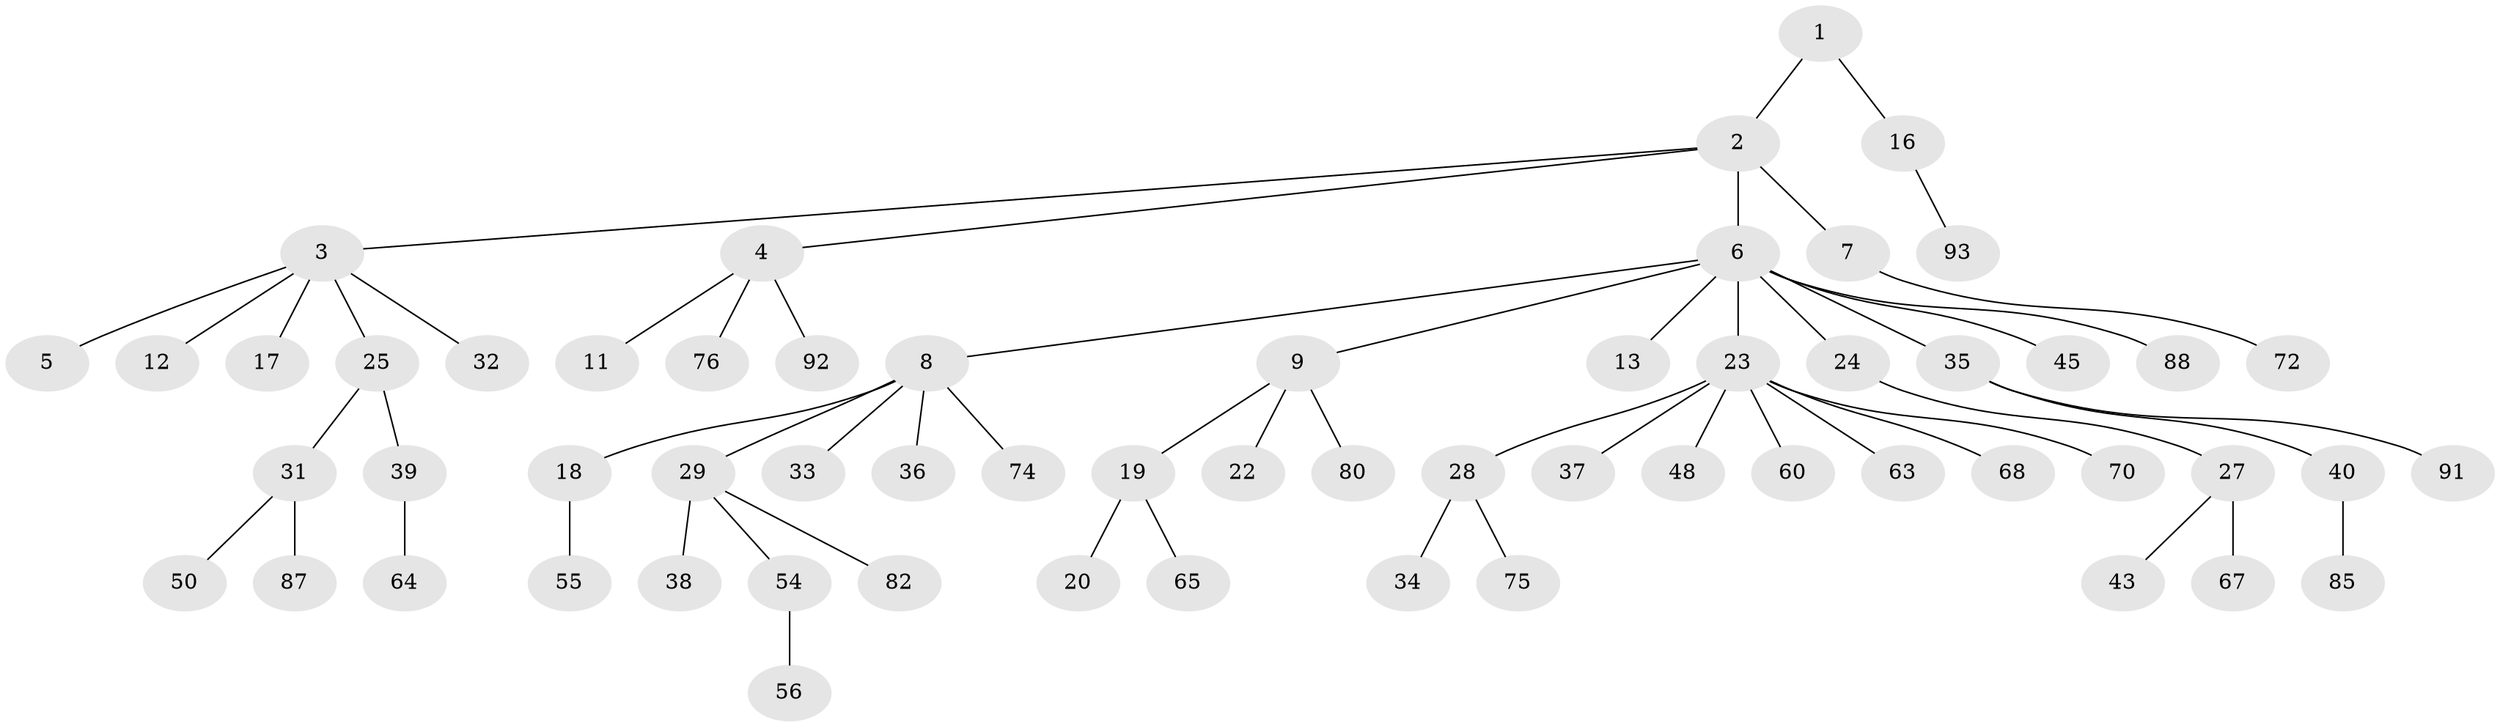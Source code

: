 // original degree distribution, {2: 0.2872340425531915, 6: 0.02127659574468085, 7: 0.010638297872340425, 4: 0.07446808510638298, 9: 0.010638297872340425, 3: 0.10638297872340426, 1: 0.48936170212765956}
// Generated by graph-tools (version 1.1) at 2025/42/03/06/25 10:42:02]
// undirected, 60 vertices, 59 edges
graph export_dot {
graph [start="1"]
  node [color=gray90,style=filled];
  1;
  2 [super="+77"];
  3 [super="+71"];
  4 [super="+49"];
  5 [super="+42"];
  6 [super="+10"];
  7 [super="+21"];
  8 [super="+14"];
  9 [super="+26"];
  11;
  12 [super="+69"];
  13 [super="+15"];
  16 [super="+57"];
  17;
  18 [super="+73"];
  19 [super="+59"];
  20 [super="+30"];
  22 [super="+66"];
  23 [super="+47"];
  24 [super="+58"];
  25;
  27 [super="+51"];
  28 [super="+44"];
  29;
  31 [super="+79"];
  32;
  33 [super="+46"];
  34 [super="+84"];
  35 [super="+62"];
  36 [super="+41"];
  37;
  38 [super="+53"];
  39 [super="+52"];
  40;
  43;
  45 [super="+94"];
  48;
  50;
  54 [super="+61"];
  55 [super="+89"];
  56 [super="+90"];
  60 [super="+86"];
  63;
  64 [super="+78"];
  65;
  67;
  68 [super="+81"];
  70;
  72;
  74;
  75;
  76;
  80;
  82 [super="+83"];
  85;
  87;
  88;
  91;
  92;
  93;
  1 -- 2;
  1 -- 16;
  2 -- 3;
  2 -- 4;
  2 -- 6;
  2 -- 7;
  3 -- 5;
  3 -- 12;
  3 -- 17;
  3 -- 25;
  3 -- 32;
  4 -- 11;
  4 -- 76;
  4 -- 92;
  6 -- 8;
  6 -- 9;
  6 -- 13;
  6 -- 24;
  6 -- 35;
  6 -- 45;
  6 -- 88;
  6 -- 23;
  7 -- 72;
  8 -- 29;
  8 -- 33;
  8 -- 18;
  8 -- 36;
  8 -- 74;
  9 -- 19;
  9 -- 22;
  9 -- 80;
  16 -- 93;
  18 -- 55;
  19 -- 20;
  19 -- 65;
  23 -- 28;
  23 -- 37;
  23 -- 48;
  23 -- 60;
  23 -- 68;
  23 -- 63;
  23 -- 70;
  24 -- 27;
  25 -- 31;
  25 -- 39;
  27 -- 43;
  27 -- 67;
  28 -- 34;
  28 -- 75;
  29 -- 38;
  29 -- 54;
  29 -- 82;
  31 -- 50;
  31 -- 87;
  35 -- 40;
  35 -- 91;
  39 -- 64;
  40 -- 85;
  54 -- 56;
}
